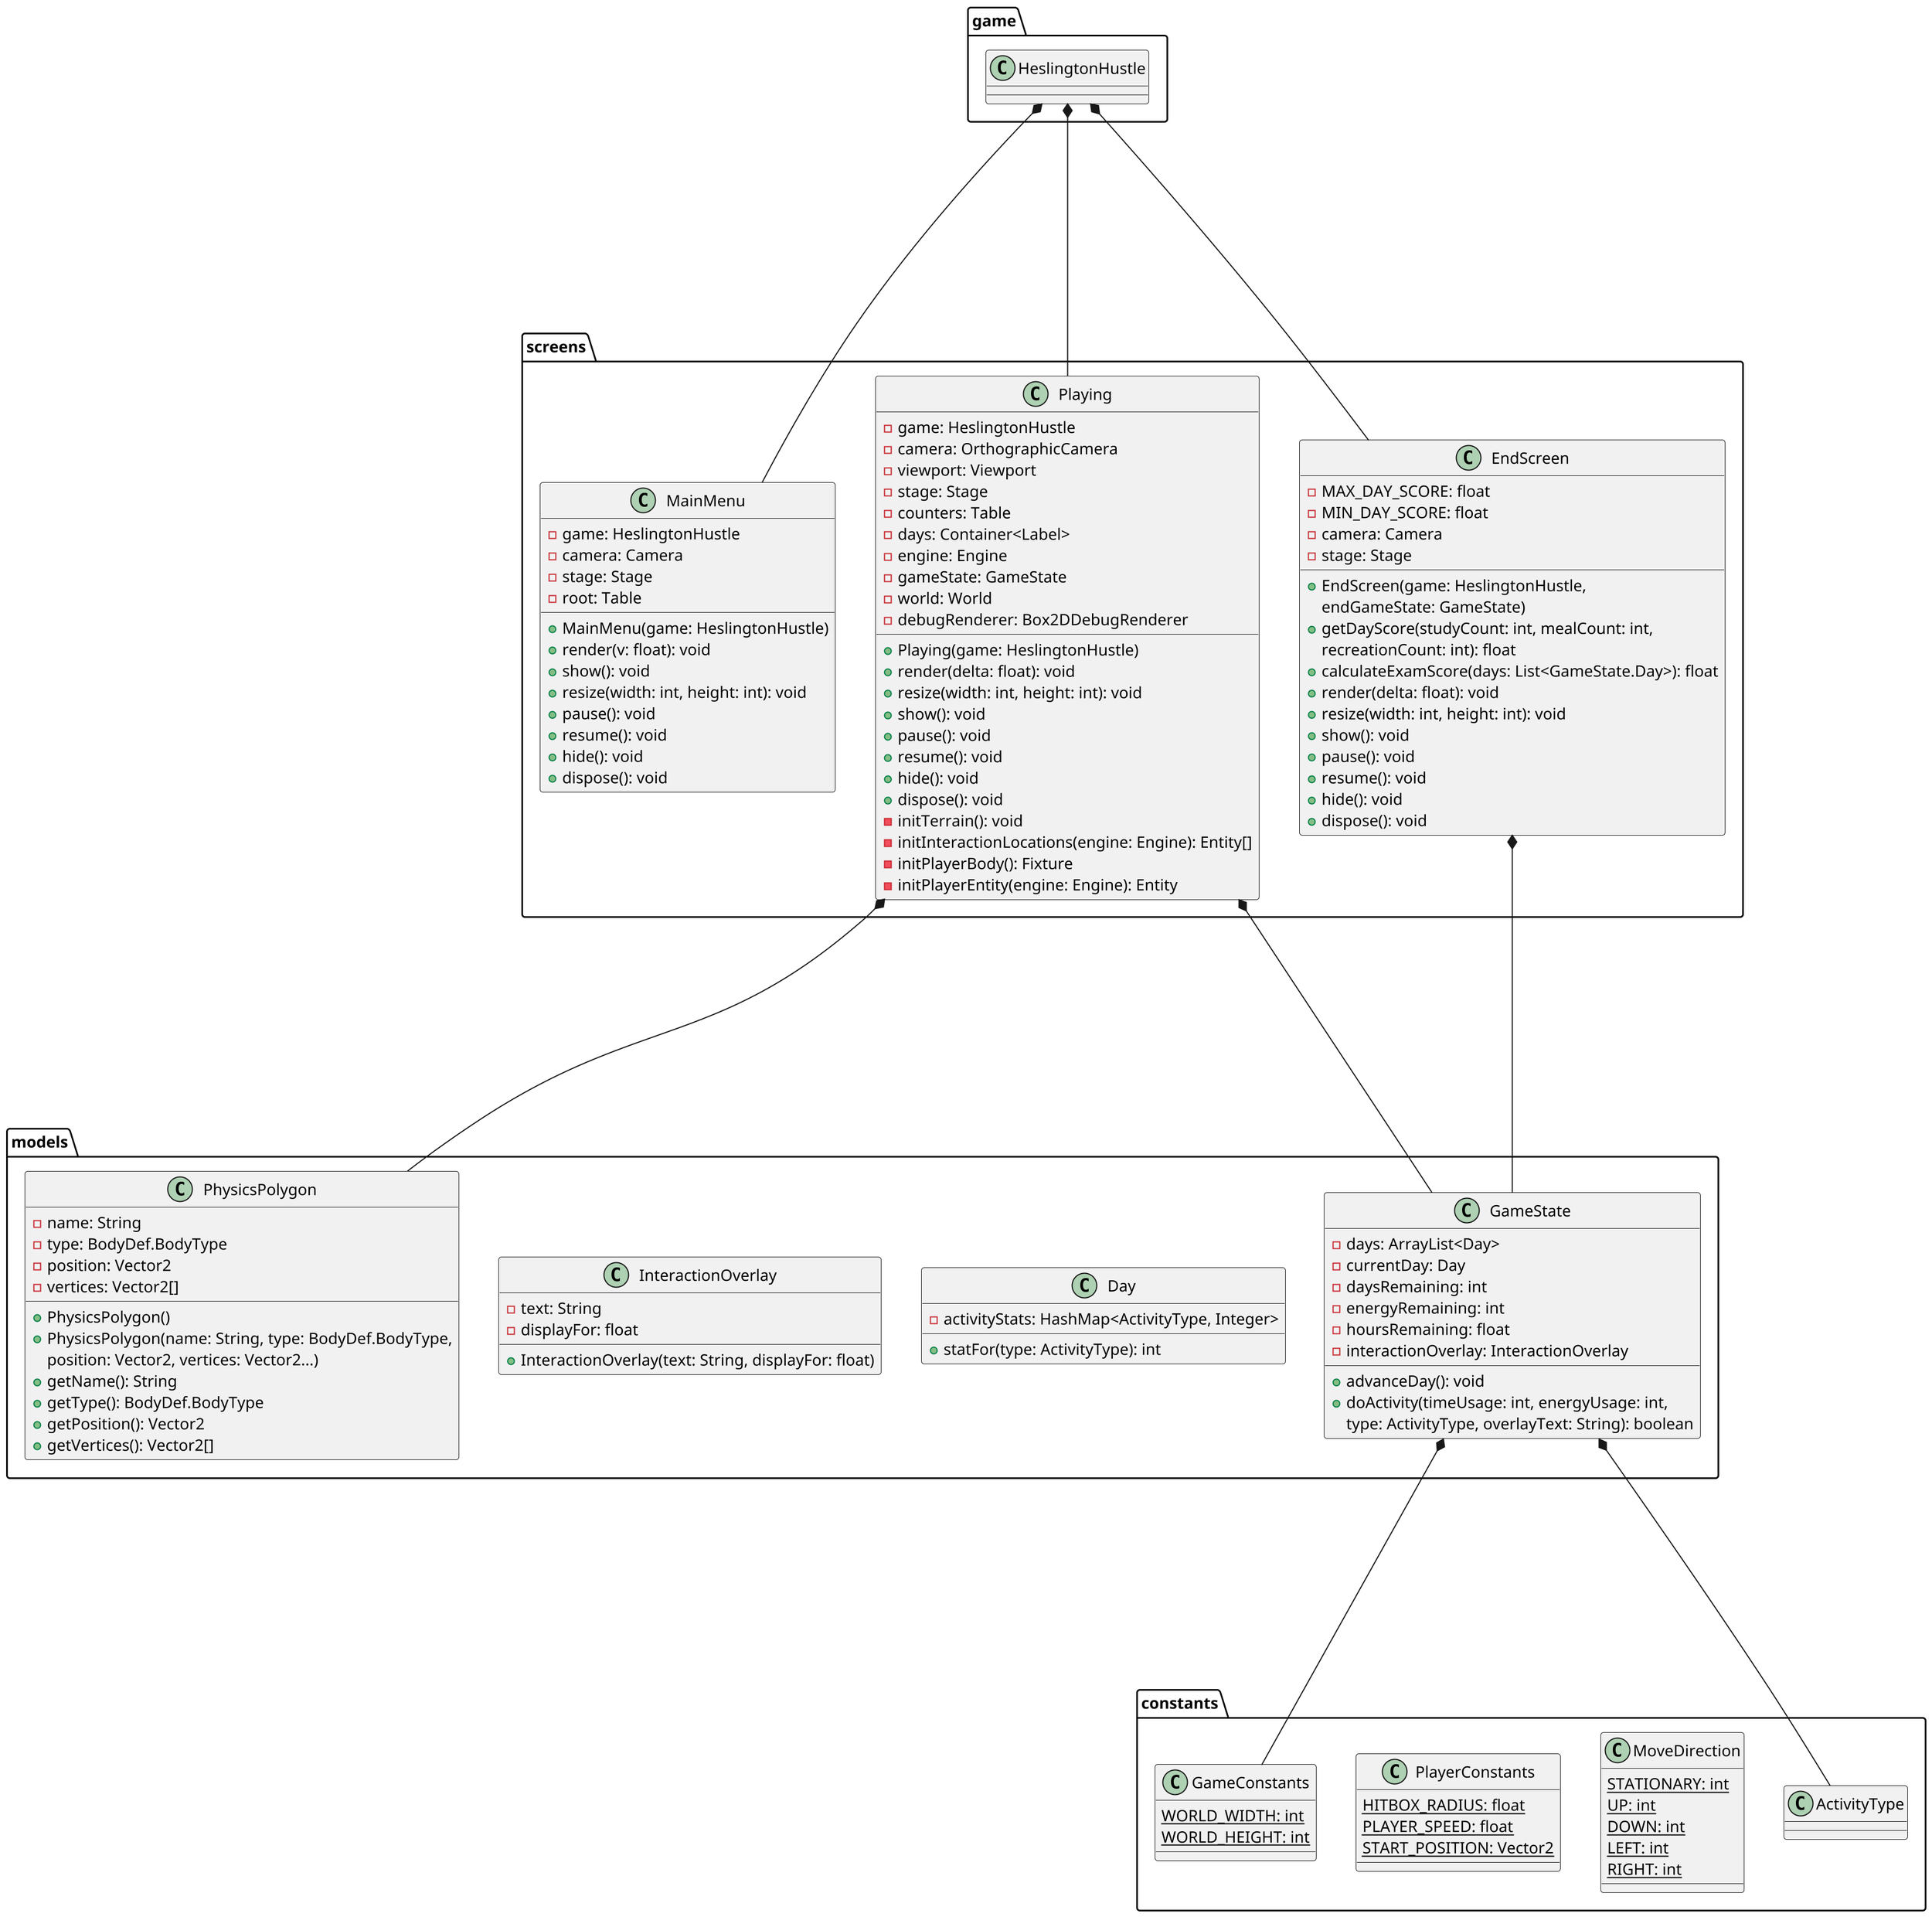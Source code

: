 @startuml
scale 2.0

package game{
    class HeslingtonHustle{}
    }


package screens{
    class MainMenu {
        - game: HeslingtonHustle
        - camera: Camera
        - stage: Stage
        - root: Table
        + MainMenu(game: HeslingtonHustle)
        + render(v: float): void
        + show(): void
        + resize(width: int, height: int): void
        + pause(): void
        + resume(): void
        + hide(): void
        + dispose(): void
    }

    class Playing {
        - game: HeslingtonHustle
        - camera: OrthographicCamera
        - viewport: Viewport
        - stage: Stage
        - counters: Table
        - days: Container<Label>
        - engine: Engine
        - gameState: GameState
        - world: World
        - debugRenderer: Box2DDebugRenderer
        + Playing(game: HeslingtonHustle)
        + render(delta: float): void
        + resize(width: int, height: int): void
        + show(): void
        + pause(): void
        + resume(): void
        + hide(): void
        + dispose(): void
        - initTerrain(): void
        - initInteractionLocations(engine: Engine): Entity[]
        - initPlayerBody(): Fixture
        - initPlayerEntity(engine: Engine): Entity
    }

    class EndScreen {
        - MAX_DAY_SCORE: float
        - MIN_DAY_SCORE: float
        - camera: Camera
        - stage: Stage

        + EndScreen(game: HeslingtonHustle,
        endGameState: GameState)
        + getDayScore(studyCount: int, mealCount: int,
        recreationCount: int): float
        + calculateExamScore(days: List<GameState.Day>): float
        + render(delta: float): void
        + resize(width: int, height: int): void
        + show(): void
        + pause(): void
        + resume(): void
        + hide(): void
        + dispose(): void
    }
}


package models{
    class GameState {
        - days: ArrayList<Day>
        - currentDay: Day
        - daysRemaining: int
        - energyRemaining: int
        - hoursRemaining: float
        - interactionOverlay: InteractionOverlay
        + advanceDay(): void
        + doActivity(timeUsage: int, energyUsage: int,
        type: ActivityType, overlayText: String): boolean
    }

    class Day {
        - activityStats: HashMap<ActivityType, Integer>
        + statFor(type: ActivityType): int
    }

    class InteractionOverlay {
        - text: String
        - displayFor: float
        + InteractionOverlay(text: String, displayFor: float)
    }

    class PhysicsPolygon {
        - name: String
        - type: BodyDef.BodyType
        - position: Vector2
        - vertices: Vector2[]
        + PhysicsPolygon()
        + PhysicsPolygon(name: String, type: BodyDef.BodyType,
        position: Vector2, vertices: Vector2...)
        + getName(): String
        + getType(): BodyDef.BodyType
        + getPosition(): Vector2
        + getVertices(): Vector2[]
    }
}

'package components{
'    class AnimationComponent {
'        - spriteScale: float
'        - animations: IntMap<Animation<Sprite>>
'        - currentAnimation: int
'        - time: float
'        + AnimationComponent(spriteScale: float)
'    }
'
'    class CounterComponent {
'        - label: Label
'        - valueResolver: CounterValueResolver
'        + CounterComponent(label: Label, valueResolver: CounterValueResolver)
'    }
'
'
'    class FixtureComponent {
'        - fixture: Fixture
'        + FixtureComponent(fixture: Fixture)
'    }
'
'    class HitboxComponent {
'        - rects: Rectangle[]
'        - region: Rectangle
'        + HitboxComponent(rects: Rectangle...)
'    }
'
'    class InteractionComponent {
'        - interactable: Interactable
'        + InteractionComponent(interactable: Interactable)
'    }
'
'    class PlayerComponent {
'        - isInteracting: boolean
'    }
'
'    class PositionComponent {
'        - x: float
'        - y: float
'        + PositionComponent(x: float, y: float)
'        + PositionComponent()
'    }
'
'    class TextureComponent {
'        - region: TextureRegion
'        - scale: float
'        - visible: boolean
'        + TextureComponent(region: TextureRegion, scale: float)
'        + show(): TextureComponent
'        + hide(): TextureComponent
'    }
'
'    class TooltipComponent {
'        - tooltip: GlyphLayout
'        + TooltipComponent(font: BitmapFont, tooltip: String)
'    }
'}


package constants{
    class GameConstants {
        {static} WORLD_WIDTH: int
        {static} WORLD_HEIGHT: int
    }

    class MoveDirection {
        {static} STATIONARY: int
        {static} UP: int
        {static} DOWN: int
        {static} LEFT: int
        {static} RIGHT: int
    }

    class PlayerConstants {
        {static} HITBOX_RADIUS: float
        {static} PLAYER_SPEED: float
        {static} START_POSITION: Vector2
    }

    class ActivityType{}



}


'package systems{
'    class AnimationSystem {
'        - batch: SpriteBatch
'        - gameState: GameState
'        - am: ComponentMapper<AnimationComponent>
'        - fm: ComponentMapper<FixtureComponent>
'        - pm: ComponentMapper<PositionComponent>
'        + AnimationSystem(batch: SpriteBatch, gameState: GameState)
'        + update(deltaTime: float): void
'        - processEntity(entity: Entity, deltaTime: float): void
'    }
'
'    class CounterUpdateSystem {
'        - gameState: GameState
'        - cm: ComponentMapper<CounterComponent>
'        + CounterUpdateSystem(gameState: GameState)
'        - processEntity(entity: Entity, deltaTime: float): void
'    }
'
'    class DebugSystem {
'        - shapeDrawer: ShapeDrawer
'        - hm: ComponentMapper<HitboxComponent>
'        - fm: ComponentMapper<FixtureComponent>
'        - interactables: ImmutableArray<Entity>
'        - playerEntity: Entity
'        + DebugSystem(shapeDrawer: ShapeDrawer)
'        + addedToEngine(engine: Engine): void
'        + update(deltaTime: float): void
'    }
'
'    class InteractionOverlayRenderingSystem {
'        - batch: SpriteBatch
'        - font: BitmapFont
'        - shapeDrawer: ShapeDrawer
'        - gameState: GameState
'        - elapsed: float
'        + InteractionOverlayRenderingSystem(batch: SpriteBatch,
'        font: BitmapFont, shapeDrawer: ShapeDrawer,
'        gameState: GameState)
'        + update(deltaTime: float): void
'    }
'
'    class MapRenderingSystem {
'        - camera: OrthographicCamera
'        - renderer: OrthogonalTiledMapRenderer
'        + MapRenderingSystem(tiledMap: TiledMap,
'        camera: OrthographicCamera)
'        + update(deltaTime: float): void
'    }
'
'    class PlayerInputSystem {
'        - gameState: GameState
'        - playerEntity: Entity
'        - velocity: Vector2
'        - pm: ComponentMapper<PlayerComponent>
'        - fm: ComponentMapper<FixtureComponent>
'        - am: ComponentMapper<AnimationComponent>
'        + PlayerInputSystem(gameState: GameState)
'        + addedToEngine(engine: Engine): void
'        + update(deltaTime: float): void
'    }
'
'    class PlayerInteractionSystem {
'        - gameState: GameState
'        - playerEntity: Entity
'        - interactables: ImmutableArray<Entity>
'        - plm: ComponentMapper<PlayerComponent>
'        - am: ComponentMapper<AnimationComponent>
'        - im: ComponentMapper<InteractionComponent>
'        - hm: ComponentMapper<HitboxComponent>
'        - fm: ComponentMapper<FixtureComponent>
'        + PlayerInteractionSystem(gameState: GameState)
'        + addedToEngine(engine: Engine): void
'        + update(deltaTime: float): void
'    }
'
'    class StaticRenderingSystem {
'        - batch: SpriteBatch
'        - tm: ComponentMapper<TextureComponent>
'        - pm: ComponentMapper<PositionComponent>
'        + StaticRenderingSystem(batch: SpriteBatch)
'        + processEntity(entity: Entity, deltaTime: float): void
'    }
'
'    class TooltipRenderingSystem {
'        - font: BitmapFont
'        - shapeDrawer: ShapeDrawer
'        - batch: SpriteBatch
'        - gameState: GameState
'        - hm: ComponentMapper<HitboxComponent>
'        - tm: ComponentMapper<TooltipComponent>
'        - fm: ComponentMapper<FixtureComponent>
'        + TooltipRenderingSystem(font: BitmapFont,
'        shapeDrawer: ShapeDrawer, batch: SpriteBatch,
'        gameState: GameState)
'        + addedToEngine(engine: Engine): void
'        + update(deltaTime: float): void
'    }
'}
'







HeslingtonHustle *----- EndScreen
HeslingtonHustle *----- Playing
HeslingtonHustle *- MainMenu

'AnimationSystem *----- AnimationComponent
'AnimationSystem *----- FixtureComponent
'AnimationSystem *----- PositionComponent

'CounterUpdateSystem *----- CounterComponent
'
'DebugSystem *----- AnimationComponent
'DebugSystem *----- FixtureComponent
'DebugSystem *----- HitboxComponent
'DebugSystem *----- InteractionComponent
'DebugSystem *----- PlayerComponent
'DebugSystem *----- PlayerConstants

'InteractionOverlayRenderingSystem *----- GameConstants



'PlayerInputSystem *-----AnimationComponent
'PlayerInputSystem *-----FixtureComponent
'PlayerInputSystem *-----PlayerComponent
'PlayerInputSystem *-----MoveDirection
'PlayerInputSystem *-----PlayerConstants
'
'PlayerInteractionSystem *-----FixtureComponent
'PlayerInteractionSystem *-----HitboxComponent
''PlayerInteractionSystem *-----InteractionComponent
'PlayerInteractionSystem *-----PlayerComponent
'PlayerInteractionSystem *-----PlayerConstants

'StaticRenderingSystem *----- PositionComponent
'StaticRenderingSystem *----- TextureComponent
'
'TooltipRenderingSystem *----- FixtureComponent
'TooltipRenderingSystem *----- HitboxComponent
'TooltipRenderingSystem *----- PlayerComponent
'TooltipRenderingSystem *----- TooltipComponent
'TooltipRenderingSystem *----- PlayerConstants


GameState *----- ActivityType
GameState *----- GameConstants





'Playing *----- AnimationComponent
'Playing *----- CounterComponent
'Playing *----- FixtureComponent
'Playing *----- HitboxComponent
'Playing *----- InteractionComponent
'Playing *----- PlayerComponent
'Playing *----- PositionComponent
'Playing *----- TextureComponent
'Playing *----- TooltipComponent




Playing *----- GameState
Playing *----- PhysicsPolygon


'Playing *----- AnimationSystem
'Playing *----- CounterUpdateSystem
'Playing *----- DebugSystem
'Playing *----- InteractionOverlayRenderingSystem
'Playing *----- MapRenderingSystem
'Playing *----- PlayerInputSystem
'Playing *----- PlayerInteractionSystem
'Playing *----- StaticRenderingSystem
'Playing *----- TooltipRenderingSystem

EndScreen *----- GameState





@enduml